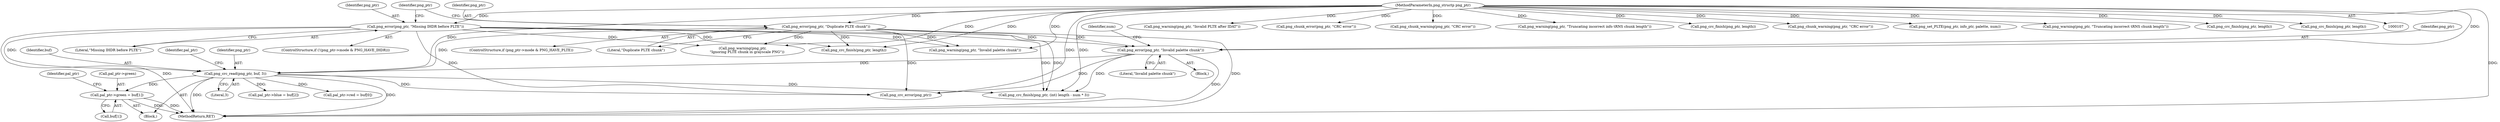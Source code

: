 digraph "0_Chrome_7f3d85b096f66870a15b37c2f40b219b2e292693_15@array" {
"1000276" [label="(Call,pal_ptr->green = buf[1])"];
"1000265" [label="(Call,png_crc_read(png_ptr, buf, 3))"];
"1000213" [label="(Call,png_error(png_ptr, \"Invalid palette chunk\"))"];
"1000152" [label="(Call,png_error(png_ptr, \"Duplicate PLTE chunk\"))"];
"1000108" [label="(MethodParameterIn,png_structp png_ptr)"];
"1000127" [label="(Call,png_error(png_ptr, \"Missing IHDR before PLTE\"))"];
"1000268" [label="(Literal,3)"];
"1000217" [label="(Identifier,num)"];
"1000157" [label="(Identifier,png_ptr)"];
"1000263" [label="(Block,)"];
"1000138" [label="(Call,png_warning(png_ptr, \"Invalid PLTE after IDAT\"))"];
"1000129" [label="(Literal,\"Missing IHDR before PLTE\")"];
"1000269" [label="(Call,pal_ptr->red = buf[0])"];
"1000128" [label="(Identifier,png_ptr)"];
"1000146" [label="(ControlStructure,if (png_ptr->mode & PNG_HAVE_PLTE))"];
"1000326" [label="(Call,png_chunk_error(png_ptr, \"CRC error\"))"];
"1000215" [label="(Literal,\"Invalid palette chunk\")"];
"1000331" [label="(Call,png_chunk_warning(png_ptr, \"CRC error\"))"];
"1000265" [label="(Call,png_crc_read(png_ptr, buf, 3))"];
"1000127" [label="(Call,png_error(png_ptr, \"Missing IHDR before PLTE\"))"];
"1000213" [label="(Call,png_error(png_ptr, \"Invalid palette chunk\"))"];
"1000280" [label="(Call,buf[1])"];
"1000277" [label="(Call,pal_ptr->green)"];
"1000271" [label="(Identifier,pal_ptr)"];
"1000108" [label="(MethodParameterIn,png_structp png_ptr)"];
"1000266" [label="(Identifier,png_ptr)"];
"1000204" [label="(Call,png_warning(png_ptr, \"Invalid palette chunk\"))"];
"1000297" [label="(Call,png_crc_finish(png_ptr, (int) length - num * 3))"];
"1000214" [label="(Identifier,png_ptr)"];
"1000168" [label="(Call,png_warning(png_ptr,\n        \"Ignoring PLTE chunk in grayscale PNG\"))"];
"1000283" [label="(Call,pal_ptr->blue = buf[2])"];
"1000154" [label="(Literal,\"Duplicate PLTE chunk\")"];
"1000398" [label="(Call,png_warning(png_ptr, \"Truncating incorrect info tRNS chunk length\"))"];
"1000182" [label="(Call,png_crc_finish(png_ptr, length))"];
"1000141" [label="(Call,png_crc_finish(png_ptr, length))"];
"1000344" [label="(Call,png_chunk_warning(png_ptr, \"CRC error\"))"];
"1000408" [label="(MethodReturn,RET)"];
"1000308" [label="(Call,png_crc_error(png_ptr))"];
"1000153" [label="(Identifier,png_ptr)"];
"1000347" [label="(Call,png_set_PLTE(png_ptr, info_ptr, palette, num))"];
"1000379" [label="(Call,png_warning(png_ptr, \"Truncating incorrect tRNS chunk length\"))"];
"1000285" [label="(Identifier,pal_ptr)"];
"1000212" [label="(Block,)"];
"1000152" [label="(Call,png_error(png_ptr, \"Duplicate PLTE chunk\"))"];
"1000120" [label="(ControlStructure,if (!(png_ptr->mode & PNG_HAVE_IHDR)))"];
"1000207" [label="(Call,png_crc_finish(png_ptr, length))"];
"1000276" [label="(Call,pal_ptr->green = buf[1])"];
"1000267" [label="(Identifier,buf)"];
"1000171" [label="(Call,png_crc_finish(png_ptr, length))"];
"1000276" -> "1000263"  [label="AST: "];
"1000276" -> "1000280"  [label="CFG: "];
"1000277" -> "1000276"  [label="AST: "];
"1000280" -> "1000276"  [label="AST: "];
"1000285" -> "1000276"  [label="CFG: "];
"1000276" -> "1000408"  [label="DDG: "];
"1000276" -> "1000408"  [label="DDG: "];
"1000265" -> "1000276"  [label="DDG: "];
"1000265" -> "1000263"  [label="AST: "];
"1000265" -> "1000268"  [label="CFG: "];
"1000266" -> "1000265"  [label="AST: "];
"1000267" -> "1000265"  [label="AST: "];
"1000268" -> "1000265"  [label="AST: "];
"1000271" -> "1000265"  [label="CFG: "];
"1000265" -> "1000408"  [label="DDG: "];
"1000265" -> "1000408"  [label="DDG: "];
"1000213" -> "1000265"  [label="DDG: "];
"1000127" -> "1000265"  [label="DDG: "];
"1000152" -> "1000265"  [label="DDG: "];
"1000108" -> "1000265"  [label="DDG: "];
"1000265" -> "1000269"  [label="DDG: "];
"1000265" -> "1000283"  [label="DDG: "];
"1000265" -> "1000297"  [label="DDG: "];
"1000265" -> "1000308"  [label="DDG: "];
"1000213" -> "1000212"  [label="AST: "];
"1000213" -> "1000215"  [label="CFG: "];
"1000214" -> "1000213"  [label="AST: "];
"1000215" -> "1000213"  [label="AST: "];
"1000217" -> "1000213"  [label="CFG: "];
"1000213" -> "1000408"  [label="DDG: "];
"1000152" -> "1000213"  [label="DDG: "];
"1000127" -> "1000213"  [label="DDG: "];
"1000108" -> "1000213"  [label="DDG: "];
"1000213" -> "1000297"  [label="DDG: "];
"1000213" -> "1000308"  [label="DDG: "];
"1000152" -> "1000146"  [label="AST: "];
"1000152" -> "1000154"  [label="CFG: "];
"1000153" -> "1000152"  [label="AST: "];
"1000154" -> "1000152"  [label="AST: "];
"1000157" -> "1000152"  [label="CFG: "];
"1000152" -> "1000408"  [label="DDG: "];
"1000108" -> "1000152"  [label="DDG: "];
"1000152" -> "1000168"  [label="DDG: "];
"1000152" -> "1000182"  [label="DDG: "];
"1000152" -> "1000204"  [label="DDG: "];
"1000152" -> "1000297"  [label="DDG: "];
"1000152" -> "1000308"  [label="DDG: "];
"1000108" -> "1000107"  [label="AST: "];
"1000108" -> "1000408"  [label="DDG: "];
"1000108" -> "1000127"  [label="DDG: "];
"1000108" -> "1000138"  [label="DDG: "];
"1000108" -> "1000141"  [label="DDG: "];
"1000108" -> "1000168"  [label="DDG: "];
"1000108" -> "1000171"  [label="DDG: "];
"1000108" -> "1000182"  [label="DDG: "];
"1000108" -> "1000204"  [label="DDG: "];
"1000108" -> "1000207"  [label="DDG: "];
"1000108" -> "1000297"  [label="DDG: "];
"1000108" -> "1000308"  [label="DDG: "];
"1000108" -> "1000326"  [label="DDG: "];
"1000108" -> "1000331"  [label="DDG: "];
"1000108" -> "1000344"  [label="DDG: "];
"1000108" -> "1000347"  [label="DDG: "];
"1000108" -> "1000379"  [label="DDG: "];
"1000108" -> "1000398"  [label="DDG: "];
"1000127" -> "1000120"  [label="AST: "];
"1000127" -> "1000129"  [label="CFG: "];
"1000128" -> "1000127"  [label="AST: "];
"1000129" -> "1000127"  [label="AST: "];
"1000157" -> "1000127"  [label="CFG: "];
"1000127" -> "1000408"  [label="DDG: "];
"1000127" -> "1000168"  [label="DDG: "];
"1000127" -> "1000182"  [label="DDG: "];
"1000127" -> "1000204"  [label="DDG: "];
"1000127" -> "1000297"  [label="DDG: "];
"1000127" -> "1000308"  [label="DDG: "];
}
